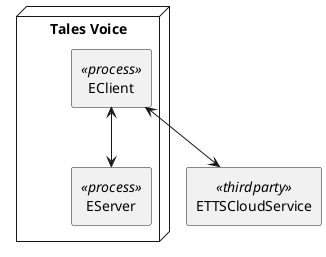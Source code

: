 @startuml lv1_execution
skinparam componentStyle rectangle

component ETTSCloudService <<thirdparty>> 

node "Tales Voice" {
    component EClient <<process>>
    component EServer <<process>> 
}

EClient <--> EServer
EClient <--> ETTSCloudService


@enduml